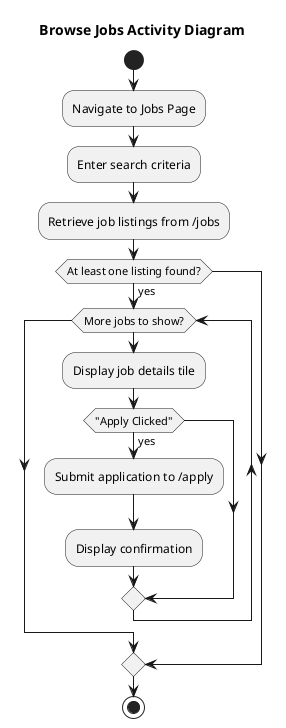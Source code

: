 @startuml Browse Jobs Activity Diagram
title Browse Jobs Activity Diagram

start

:Navigate to Jobs Page;
:Enter search criteria;
:Retrieve job listings from /jobs;

if (At least one listing found?) then (yes)

    while (More jobs to show?)
        :Display job details tile;
        
        if ("Apply Clicked") then (yes)
            :Submit application to /apply;
            :Display confirmation;
        endif

    endwhile

endif

stop

@enduml
